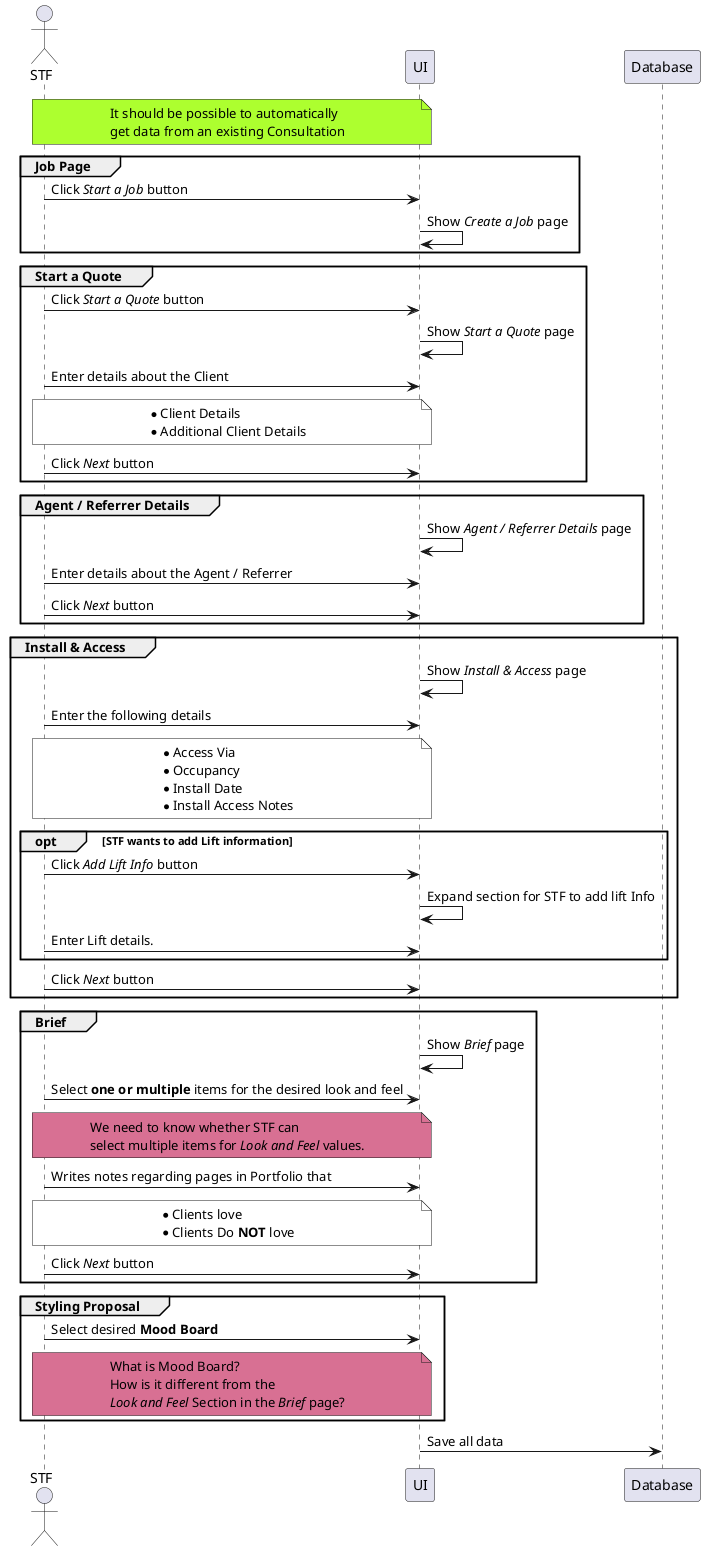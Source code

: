 ' STF creates Quotes without first creating a consultation

@startuml

    actor "STF" as STF

    note over STF, UI #GreenYellow
        It should be possible to automatically
        get data from an existing Consultation
    end note

    group Job Page 
        STF  -> UI: Click //Start a Job// button
        UI -> UI: Show //Create a Job// page
    end group
    
    group Start a Quote 
        STF -> UI: Click //Start a Quote// button
        UI -> UI: Show //Start a Quote// page
        STF -> UI: Enter details about the Client

        note over STF, UI #White
            * Client Details
            * Additional Client Details
        end note

        STF -> UI: Click //Next// button
    end group

    group Agent / Referrer Details 
        UI -> UI: Show //Agent / Referrer Details// page
        STF -> UI: Enter details about the Agent / Referrer
        STF -> UI: Click //Next// button
    end group

    group Install & Access
        UI -> UI: Show //Install & Access// page
        STF -> UI: Enter the following details
        note over STF, UI #White
            * Access Via
            * Occupancy 
            * Install Date
            * Install Access Notes
        end note

        opt STF wants to add Lift information
            STF -> UI: Click //Add Lift Info// button 
            UI -> UI: Expand section for STF to add lift Info
            STF -> UI: Enter Lift details.
        end

        STF -> UI: Click //Next// button
    end group

    group Brief
        UI -> UI: Show //Brief// page
        STF -> UI: Select **one or multiple** items for the desired look and feel

        note over STF, UI #PaleVioletRed
            We need to know whether STF can
            select multiple items for //Look and Feel// values.
        end note
        
        STF -> UI: Writes notes regarding pages in Portfolio that
        note over STF, UI #White
            * Clients love
            * Clients Do **NOT** love
        end note

        STF -> UI: Click //Next// button
    end group

    group Styling Proposal
        STF -> UI: Select desired **Mood Board**

        note over STF, UI #PaleVioletRed
            What is Mood Board?
            How is it different from the
            //Look and Feel// Section in the //Brief// page?
        end note
    end group
    
    UI -> Database: Save all data

@enduml